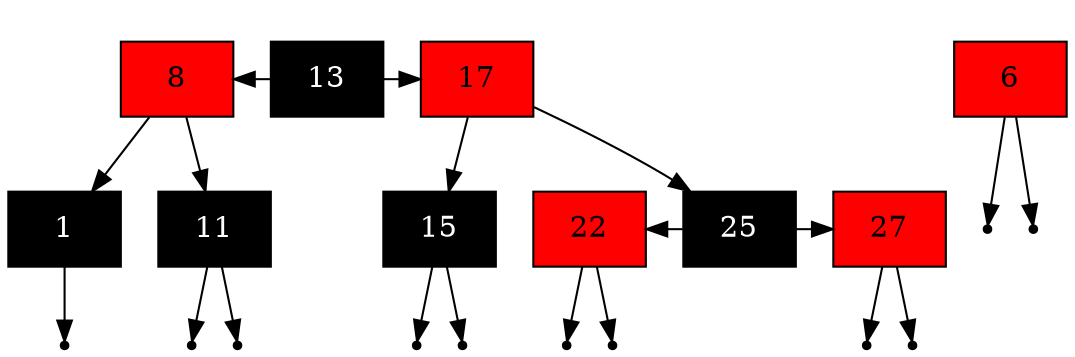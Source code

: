 digraph {
node[shape=rectangle]
"13"[label="13"][style=filled][fillcolor=black][fontcolor=white];
"8"[label="8"][style=filled][fillcolor=red][fontcolor=black];
"1"[label="1"][style=filled][fillcolor=black][fontcolor=white];
null1 [shape=point];
"6"[label="6"][style=filled][fillcolor=red][fontcolor=black];
null2 [shape=point];
null3 [shape=point];
"6" -> null2
"6" -> null3
"1" -> null1
"11"[label="11"][style=filled][fillcolor=black][fontcolor=white];
null4 [shape=point];
null5 [shape=point];
"11" -> null4
"11" -> null5
"8" -> "1";
"8" -> "11";
"17"[label="17"][style=filled][fillcolor=red][fontcolor=black];
"15"[label="15"][style=filled][fillcolor=black][fontcolor=white];
null6 [shape=point];
null7 [shape=point];
"15" -> null6
"15" -> null7
"25"[label="25"][style=filled][fillcolor=black][fontcolor=white];
"22"[label="22"][style=filled][fillcolor=red][fontcolor=black];
null8 [shape=point];
null9 [shape=point];
"22" -> null8
"22" -> null9
"27"[label="27"][style=filled][fillcolor=red][fontcolor=black];
null10 [shape=point];
null11 [shape=point];
"27" -> null10
"27" -> null11
subgraph cluster_1 {
   { rank="same"; "22" , "27" , "25"}
   "22" ->"25"[dir=back];
   "25" -> "27";
color=white
}
"17" -> "15";
"17" -> "25";
subgraph cluster_2 {
   { rank="same"; "8" , "17" , "13"}
   "8" ->"13"[dir=back];
   "13" -> "17";
color=white
}
}